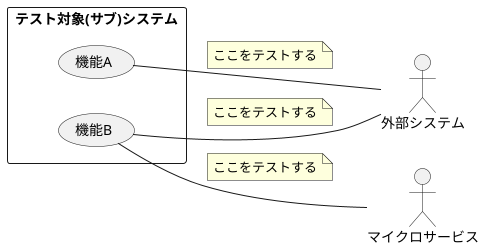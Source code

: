 @startuml
'https://plantuml.com/state-diagram

left to right direction

rectangle テスト対象(サブ)システム {
  usecase 機能A
  usecase 機能B

  機能A -[hidden]r- 機能B
}

actor 外部システム
actor マイクロサービス
外部システム -[hidden]r- マイクロサービス

機能A -- 外部システム
note on link: ここをテストする

機能B -- 外部システム
note on link: ここをテストする
機能B -- マイクロサービス
note on link: ここをテストする

@enduml
